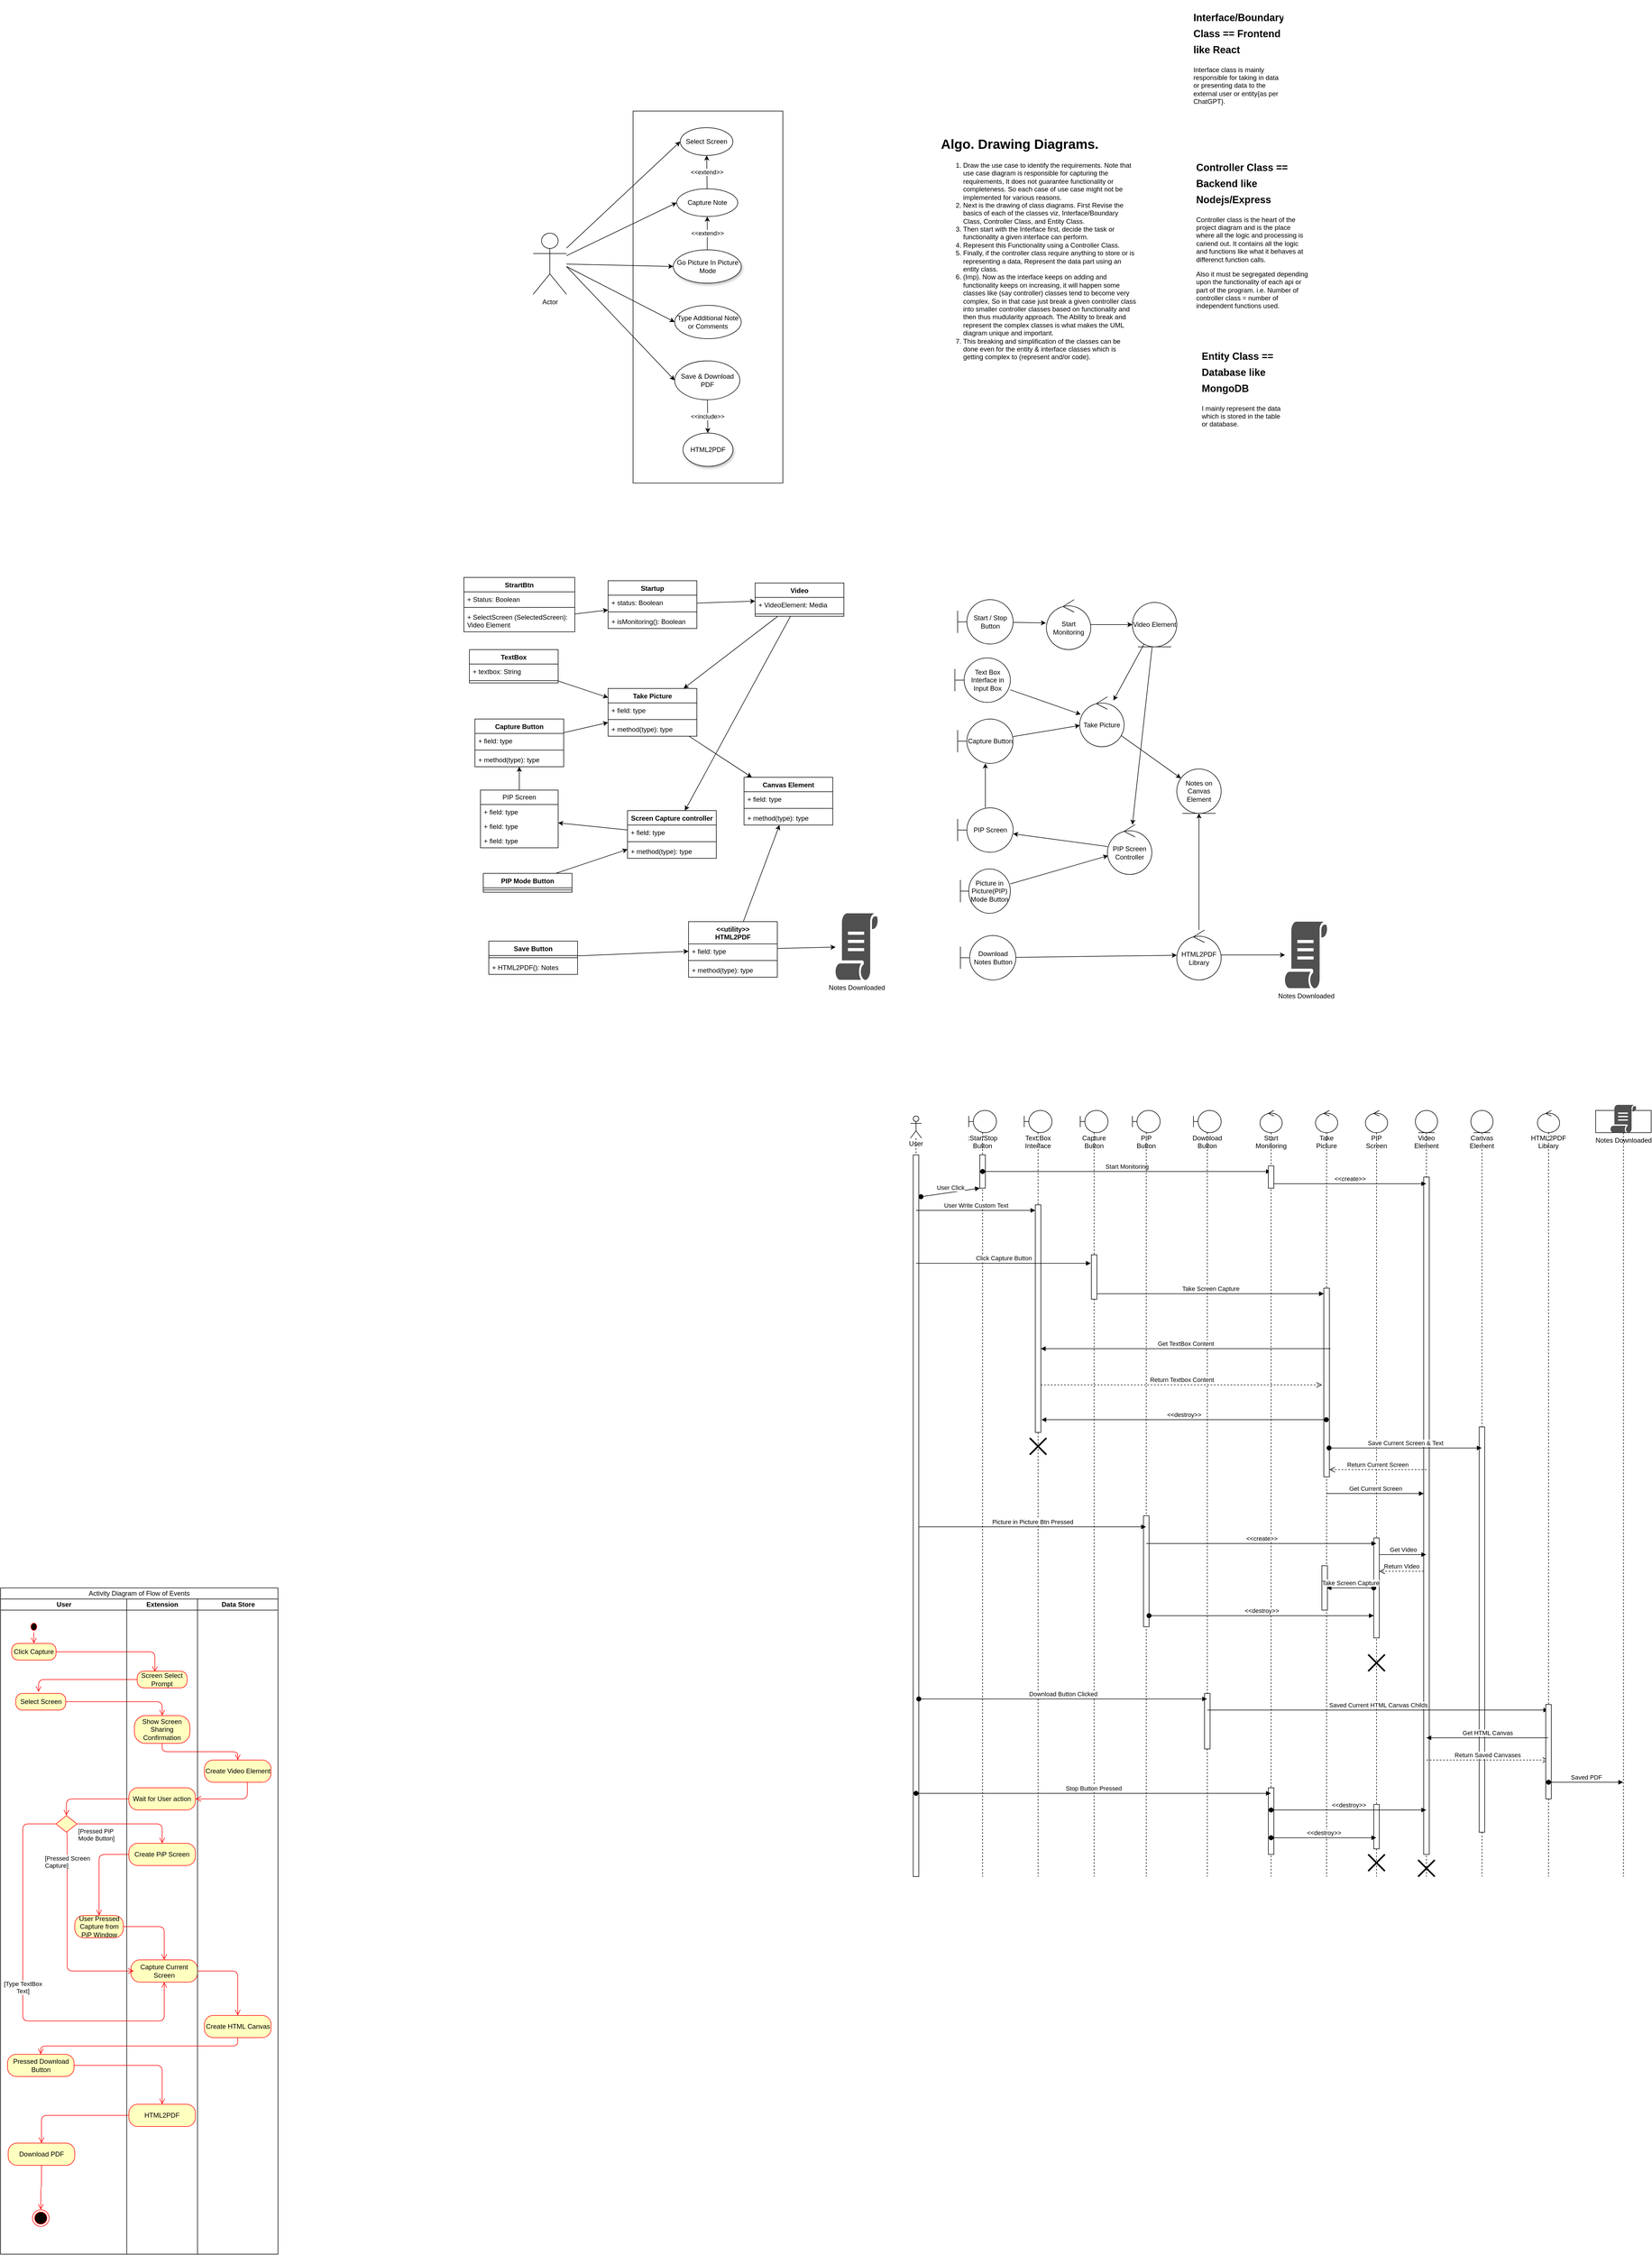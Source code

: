 <mxfile pages="2">
    <diagram id="mhi75l8BuSKVj-qD6rYI" name="Class Diagram">
        <mxGraphModel dx="4763" dy="2486" grid="1" gridSize="10" guides="1" tooltips="1" connect="1" arrows="1" fold="1" page="1" pageScale="1" pageWidth="850" pageHeight="1100" math="0" shadow="0">
            <root>
                <mxCell id="0"/>
                <mxCell id="1" parent="0"/>
                <mxCell id="92" value="" style="shape=umlLifeline;perimeter=lifelinePerimeter;whiteSpace=wrap;html=1;container=1;collapsible=0;recursiveResize=0;outlineConnect=0;size=40;" vertex="1" parent="1">
                    <mxGeometry x="1275" y="1100" width="100" height="1380" as="geometry"/>
                </mxCell>
                <mxCell id="91" value="Notes Downloaded" style="sketch=0;pointerEvents=1;shadow=0;dashed=0;html=1;strokeColor=none;fillColor=#505050;labelPosition=center;verticalLabelPosition=bottom;verticalAlign=top;outlineConnect=0;align=center;shape=mxgraph.office.concepts.script;" vertex="1" parent="92">
                    <mxGeometry x="26.75" y="-10" width="46.5" height="50" as="geometry"/>
                </mxCell>
                <mxCell id="jaiuvg4abck-FbBAn-kO-42" style="rounded=0;orthogonalLoop=1;jettySize=auto;html=1;" parent="1" source="jaiuvg4abck-FbBAn-kO-2" target="jaiuvg4abck-FbBAn-kO-40" edge="1">
                    <mxGeometry relative="1" as="geometry"/>
                </mxCell>
                <mxCell id="jaiuvg4abck-FbBAn-kO-2" value="Start Monitoring" style="ellipse;shape=umlControl;whiteSpace=wrap;html=1;" parent="1" vertex="1">
                    <mxGeometry x="285" y="180" width="80" height="90" as="geometry"/>
                </mxCell>
                <mxCell id="jaiuvg4abck-FbBAn-kO-38" style="rounded=0;orthogonalLoop=1;jettySize=auto;html=1;" parent="1" source="jaiuvg4abck-FbBAn-kO-3" target="jaiuvg4abck-FbBAn-kO-37" edge="1">
                    <mxGeometry relative="1" as="geometry">
                        <mxPoint x="455" y="595" as="targetPoint"/>
                    </mxGeometry>
                </mxCell>
                <mxCell id="jaiuvg4abck-FbBAn-kO-3" value="Capture Button" style="shape=umlBoundary;whiteSpace=wrap;html=1;" parent="1" vertex="1">
                    <mxGeometry x="125" y="395" width="100" height="80" as="geometry"/>
                </mxCell>
                <mxCell id="jaiuvg4abck-FbBAn-kO-4" value="Notes on Canvas Element" style="ellipse;shape=umlEntity;whiteSpace=wrap;html=1;" parent="1" vertex="1">
                    <mxGeometry x="520" y="485" width="80" height="80" as="geometry"/>
                </mxCell>
                <mxCell id="jaiuvg4abck-FbBAn-kO-11" style="rounded=0;orthogonalLoop=1;jettySize=auto;html=1;entryX=-0.012;entryY=0.467;entryDx=0;entryDy=0;entryPerimeter=0;verticalAlign=middle;align=center;elbow=vertical;" parent="1" source="jaiuvg4abck-FbBAn-kO-5" target="jaiuvg4abck-FbBAn-kO-2" edge="1">
                    <mxGeometry relative="1" as="geometry"/>
                </mxCell>
                <mxCell id="jaiuvg4abck-FbBAn-kO-5" value="Start / Stop Button" style="shape=umlBoundary;whiteSpace=wrap;html=1;" parent="1" vertex="1">
                    <mxGeometry x="125" y="180" width="100" height="80" as="geometry"/>
                </mxCell>
                <mxCell id="jaiuvg4abck-FbBAn-kO-15" style="rounded=0;orthogonalLoop=1;jettySize=auto;html=1;" parent="1" source="jaiuvg4abck-FbBAn-kO-12" target="jaiuvg4abck-FbBAn-kO-14" edge="1">
                    <mxGeometry relative="1" as="geometry"/>
                </mxCell>
                <mxCell id="jaiuvg4abck-FbBAn-kO-12" value="Download Notes Button" style="shape=umlBoundary;whiteSpace=wrap;html=1;" parent="1" vertex="1">
                    <mxGeometry x="130" y="785" width="100" height="80" as="geometry"/>
                </mxCell>
                <mxCell id="jaiuvg4abck-FbBAn-kO-16" style="rounded=0;orthogonalLoop=1;jettySize=auto;html=1;" parent="1" source="jaiuvg4abck-FbBAn-kO-14" target="jaiuvg4abck-FbBAn-kO-4" edge="1">
                    <mxGeometry relative="1" as="geometry"/>
                </mxCell>
                <mxCell id="jaiuvg4abck-FbBAn-kO-56" style="edgeStyle=none;rounded=0;orthogonalLoop=1;jettySize=auto;html=1;" parent="1" source="jaiuvg4abck-FbBAn-kO-14" target="jaiuvg4abck-FbBAn-kO-17" edge="1">
                    <mxGeometry relative="1" as="geometry"/>
                </mxCell>
                <mxCell id="jaiuvg4abck-FbBAn-kO-14" value="HTML2PDF Library" style="ellipse;shape=umlControl;whiteSpace=wrap;html=1;" parent="1" vertex="1">
                    <mxGeometry x="520" y="775" width="80" height="90" as="geometry"/>
                </mxCell>
                <mxCell id="jaiuvg4abck-FbBAn-kO-17" value="Notes Downloaded" style="sketch=0;pointerEvents=1;shadow=0;dashed=0;html=1;strokeColor=none;fillColor=#505050;labelPosition=center;verticalLabelPosition=bottom;verticalAlign=top;outlineConnect=0;align=center;shape=mxgraph.office.concepts.script;" parent="1" vertex="1">
                    <mxGeometry x="715" y="760" width="76.5" height="120" as="geometry"/>
                </mxCell>
                <mxCell id="jaiuvg4abck-FbBAn-kO-46" style="rounded=0;orthogonalLoop=1;jettySize=auto;html=1;" parent="1" source="jaiuvg4abck-FbBAn-kO-19" target="jaiuvg4abck-FbBAn-kO-22" edge="1">
                    <mxGeometry relative="1" as="geometry"/>
                </mxCell>
                <mxCell id="jaiuvg4abck-FbBAn-kO-19" value="Picture in Picture(PIP) Mode Button" style="shape=umlBoundary;whiteSpace=wrap;html=1;" parent="1" vertex="1">
                    <mxGeometry x="130" y="665" width="90" height="80" as="geometry"/>
                </mxCell>
                <mxCell id="jaiuvg4abck-FbBAn-kO-57" style="edgeStyle=none;rounded=0;orthogonalLoop=1;jettySize=auto;html=1;" parent="1" source="jaiuvg4abck-FbBAn-kO-20" target="jaiuvg4abck-FbBAn-kO-3" edge="1">
                    <mxGeometry relative="1" as="geometry"/>
                </mxCell>
                <mxCell id="jaiuvg4abck-FbBAn-kO-20" value="PIP Screen" style="shape=umlBoundary;whiteSpace=wrap;html=1;" parent="1" vertex="1">
                    <mxGeometry x="125" y="555" width="100" height="80" as="geometry"/>
                </mxCell>
                <mxCell id="jaiuvg4abck-FbBAn-kO-25" style="rounded=0;orthogonalLoop=1;jettySize=auto;html=1;" parent="1" source="jaiuvg4abck-FbBAn-kO-22" target="jaiuvg4abck-FbBAn-kO-20" edge="1">
                    <mxGeometry relative="1" as="geometry"/>
                </mxCell>
                <mxCell id="jaiuvg4abck-FbBAn-kO-22" value="PIP Screen Controller" style="ellipse;shape=umlControl;whiteSpace=wrap;html=1;" parent="1" vertex="1">
                    <mxGeometry x="395" y="585" width="80" height="90" as="geometry"/>
                </mxCell>
                <mxCell id="jaiuvg4abck-FbBAn-kO-39" style="rounded=0;orthogonalLoop=1;jettySize=auto;html=1;" parent="1" source="jaiuvg4abck-FbBAn-kO-37" target="jaiuvg4abck-FbBAn-kO-4" edge="1">
                    <mxGeometry relative="1" as="geometry"/>
                </mxCell>
                <mxCell id="jaiuvg4abck-FbBAn-kO-37" value="Take Picture" style="ellipse;shape=umlControl;whiteSpace=wrap;html=1;" parent="1" vertex="1">
                    <mxGeometry x="345" y="355" width="80" height="90" as="geometry"/>
                </mxCell>
                <mxCell id="jaiuvg4abck-FbBAn-kO-43" style="rounded=0;orthogonalLoop=1;jettySize=auto;html=1;" parent="1" source="jaiuvg4abck-FbBAn-kO-40" target="jaiuvg4abck-FbBAn-kO-37" edge="1">
                    <mxGeometry relative="1" as="geometry">
                        <mxPoint x="525" y="455" as="targetPoint"/>
                    </mxGeometry>
                </mxCell>
                <mxCell id="jaiuvg4abck-FbBAn-kO-49" style="rounded=0;orthogonalLoop=1;jettySize=auto;html=1;" parent="1" source="jaiuvg4abck-FbBAn-kO-40" target="jaiuvg4abck-FbBAn-kO-22" edge="1">
                    <mxGeometry relative="1" as="geometry"/>
                </mxCell>
                <mxCell id="jaiuvg4abck-FbBAn-kO-40" value="Video Element" style="ellipse;shape=umlEntity;whiteSpace=wrap;html=1;" parent="1" vertex="1">
                    <mxGeometry x="440" y="185" width="80" height="80" as="geometry"/>
                </mxCell>
                <mxCell id="jaiuvg4abck-FbBAn-kO-45" style="rounded=0;orthogonalLoop=1;jettySize=auto;html=1;" parent="1" source="jaiuvg4abck-FbBAn-kO-44" target="jaiuvg4abck-FbBAn-kO-37" edge="1">
                    <mxGeometry relative="1" as="geometry"/>
                </mxCell>
                <mxCell id="jaiuvg4abck-FbBAn-kO-44" value="Text Box Interface in Input Box" style="shape=umlBoundary;whiteSpace=wrap;html=1;" parent="1" vertex="1">
                    <mxGeometry x="120" y="285" width="100" height="80" as="geometry"/>
                </mxCell>
                <mxCell id="CtsG_1DPLxVS_Oe-C1Wg-1" value="&amp;nbsp;" style="rounded=0;whiteSpace=wrap;html=1;" parent="1" vertex="1">
                    <mxGeometry x="-460" y="-700" width="270" height="670" as="geometry"/>
                </mxCell>
                <mxCell id="CtsG_1DPLxVS_Oe-C1Wg-2" value="Select Screen" style="ellipse;whiteSpace=wrap;html=1;" parent="1" vertex="1">
                    <mxGeometry x="-375" y="-670" width="95" height="50" as="geometry"/>
                </mxCell>
                <mxCell id="16" value="&amp;lt;&amp;lt;extend&amp;gt;&amp;gt;" style="edgeStyle=none;html=1;" parent="1" source="CtsG_1DPLxVS_Oe-C1Wg-3" target="CtsG_1DPLxVS_Oe-C1Wg-2" edge="1">
                    <mxGeometry relative="1" as="geometry"/>
                </mxCell>
                <mxCell id="CtsG_1DPLxVS_Oe-C1Wg-3" value="Capture Note" style="ellipse;whiteSpace=wrap;html=1;" parent="1" vertex="1">
                    <mxGeometry x="-381.25" y="-560" width="110" height="50" as="geometry"/>
                </mxCell>
                <mxCell id="CtsG_1DPLxVS_Oe-C1Wg-4" value="Type Additional Note or Comments" style="ellipse;whiteSpace=wrap;html=1;" parent="1" vertex="1">
                    <mxGeometry x="-385" y="-350" width="120" height="60" as="geometry"/>
                </mxCell>
                <mxCell id="17" value="&amp;lt;&amp;lt;include&amp;gt;&amp;gt;" style="edgeStyle=none;html=1;" parent="1" source="CtsG_1DPLxVS_Oe-C1Wg-5" target="4" edge="1">
                    <mxGeometry relative="1" as="geometry"/>
                </mxCell>
                <mxCell id="CtsG_1DPLxVS_Oe-C1Wg-5" value="Save &amp;amp; Download PDF" style="ellipse;whiteSpace=wrap;html=1;" parent="1" vertex="1">
                    <mxGeometry x="-385" y="-250" width="117.5" height="70" as="geometry"/>
                </mxCell>
                <mxCell id="18" value="&amp;lt;&amp;lt;extend&amp;gt;&amp;gt;" style="edgeStyle=none;html=1;" parent="1" source="CtsG_1DPLxVS_Oe-C1Wg-6" target="CtsG_1DPLxVS_Oe-C1Wg-3" edge="1">
                    <mxGeometry relative="1" as="geometry"/>
                </mxCell>
                <mxCell id="CtsG_1DPLxVS_Oe-C1Wg-6" value="Go Picture In Picture Mode" style="ellipse;whiteSpace=wrap;html=1;shadow=1;" parent="1" vertex="1">
                    <mxGeometry x="-387.5" y="-450" width="122.5" height="60" as="geometry"/>
                </mxCell>
                <mxCell id="CtsG_1DPLxVS_Oe-C1Wg-7" value="Actor" style="shape=umlActor;verticalLabelPosition=bottom;verticalAlign=top;html=1;outlineConnect=0;" parent="1" vertex="1">
                    <mxGeometry x="-640" y="-480" width="60" height="110" as="geometry"/>
                </mxCell>
                <mxCell id="CtsG_1DPLxVS_Oe-C1Wg-8" value="" style="endArrow=classic;html=1;rounded=0;entryX=0;entryY=0.5;entryDx=0;entryDy=0;" parent="1" source="CtsG_1DPLxVS_Oe-C1Wg-7" target="CtsG_1DPLxVS_Oe-C1Wg-2" edge="1">
                    <mxGeometry width="50" height="50" relative="1" as="geometry">
                        <mxPoint x="-340" y="-390" as="sourcePoint"/>
                        <mxPoint x="-290" y="-440" as="targetPoint"/>
                    </mxGeometry>
                </mxCell>
                <mxCell id="CtsG_1DPLxVS_Oe-C1Wg-9" value="" style="endArrow=classic;html=1;rounded=0;entryX=0;entryY=0.5;entryDx=0;entryDy=0;" parent="1" source="CtsG_1DPLxVS_Oe-C1Wg-7" target="CtsG_1DPLxVS_Oe-C1Wg-3" edge="1">
                    <mxGeometry width="50" height="50" relative="1" as="geometry">
                        <mxPoint x="-340" y="-390" as="sourcePoint"/>
                        <mxPoint x="-290" y="-440" as="targetPoint"/>
                    </mxGeometry>
                </mxCell>
                <mxCell id="CtsG_1DPLxVS_Oe-C1Wg-10" value="" style="endArrow=classic;html=1;rounded=0;entryX=0;entryY=0.5;entryDx=0;entryDy=0;" parent="1" target="CtsG_1DPLxVS_Oe-C1Wg-4" edge="1">
                    <mxGeometry width="50" height="50" relative="1" as="geometry">
                        <mxPoint x="-580" y="-420" as="sourcePoint"/>
                        <mxPoint x="-392" y="-495" as="targetPoint"/>
                    </mxGeometry>
                </mxCell>
                <mxCell id="CtsG_1DPLxVS_Oe-C1Wg-11" value="" style="endArrow=classic;html=1;rounded=0;entryX=0;entryY=0.5;entryDx=0;entryDy=0;" parent="1" target="CtsG_1DPLxVS_Oe-C1Wg-5" edge="1">
                    <mxGeometry width="50" height="50" relative="1" as="geometry">
                        <mxPoint x="-580" y="-420" as="sourcePoint"/>
                        <mxPoint x="-382" y="-485" as="targetPoint"/>
                    </mxGeometry>
                </mxCell>
                <mxCell id="CtsG_1DPLxVS_Oe-C1Wg-12" value="" style="endArrow=classic;html=1;rounded=0;entryX=0;entryY=0.5;entryDx=0;entryDy=0;" parent="1" source="CtsG_1DPLxVS_Oe-C1Wg-7" target="CtsG_1DPLxVS_Oe-C1Wg-6" edge="1">
                    <mxGeometry width="50" height="50" relative="1" as="geometry">
                        <mxPoint x="-550" y="-407" as="sourcePoint"/>
                        <mxPoint x="-372" y="-475" as="targetPoint"/>
                        <Array as="points"/>
                    </mxGeometry>
                </mxCell>
                <mxCell id="kioTb1auUMAaX_8G8D_U-10" value="&lt;h1&gt;&lt;font style=&quot;font-size: 18px;&quot;&gt;Entity Class == Database like MongoDB&lt;/font&gt;&lt;/h1&gt;&lt;p&gt;I mainly represent the data which is stored in the table or database.&lt;/p&gt;" style="text;html=1;strokeColor=none;fillColor=none;spacing=5;spacingTop=-20;whiteSpace=wrap;overflow=hidden;rounded=0;" parent="1" vertex="1">
                    <mxGeometry x="560" y="-280" width="160" height="170" as="geometry"/>
                </mxCell>
                <mxCell id="kioTb1auUMAaX_8G8D_U-11" value="&lt;h1&gt;&lt;font style=&quot;font-size: 18px;&quot;&gt;Interface/Boundary Class == Frontend like React&lt;/font&gt;&lt;/h1&gt;&lt;p&gt;Interface class is mainly responsible for taking in data or presenting data to the external user or entity{as per ChatGPT}.&lt;/p&gt;" style="text;html=1;strokeColor=none;fillColor=none;spacing=5;spacingTop=-20;whiteSpace=wrap;overflow=hidden;rounded=0;" parent="1" vertex="1">
                    <mxGeometry x="545" y="-890" width="170" height="200" as="geometry"/>
                </mxCell>
                <mxCell id="kioTb1auUMAaX_8G8D_U-12" value="&lt;h1&gt;&lt;font style=&quot;font-size: 18px;&quot;&gt;Controller Class == Backend like Nodejs/Express&lt;/font&gt;&lt;/h1&gt;&lt;p&gt;&lt;span style=&quot;text-align: center;&quot;&gt;Controller class is the heart of the project diagram and is the place where all the logic and processing is cariend out&lt;/span&gt;. It contains all the logic and functions like what it behaves at differenct function calls.&lt;/p&gt;&lt;p&gt;Also it must be segregated depending upon the functionality of each api or part of the program. i.e. Number of controller class = number of independent functions used.&lt;/p&gt;" style="text;html=1;strokeColor=none;fillColor=none;spacing=5;spacingTop=-20;whiteSpace=wrap;overflow=hidden;rounded=0;" parent="1" vertex="1">
                    <mxGeometry x="550" y="-620" width="210" height="300" as="geometry"/>
                </mxCell>
                <mxCell id="kioTb1auUMAaX_8G8D_U-13" value="&lt;h1&gt;Algo. Drawing Diagrams.&lt;/h1&gt;&lt;p&gt;&lt;/p&gt;&lt;ol&gt;&lt;li&gt;Draw the use case to identify the requirements. Note that use case diagram is responsible for capturing the requirements, It does not guarantee functionality or completeness. So each case of use case might not be implemented for various reasons.&lt;/li&gt;&lt;li&gt;Next is the drawing of class diagrams. First Revise the basics of each of the classes viz, Interface/Boundary Class, Controller Class, and Entity Class.&lt;/li&gt;&lt;li&gt;Then start with the Interface first, decide the task or functionality a given interface can perform.&lt;/li&gt;&lt;li&gt;Represent this Functionality using a Controller Class.&lt;/li&gt;&lt;li&gt;Finally, if the controller class require anything to store or is representing a data, Represent the data part using an entity class.&lt;/li&gt;&lt;li&gt;(Imp). Now as the interface keeps on adding and functionality keeps on increasing, it will happen some classes like (say controller) classes tend to become very complex, So in that case just break a given controller class into smaller controller classes based on functionality and then thus mudularity approach. The Ability to break and represent the complex classes is what makes the UML diagram unique and important.&lt;/li&gt;&lt;li&gt;This breaking and simplification of the classes can be done even for the entity &amp;amp; interface classes which is getting complex to (represent and/or code).&lt;/li&gt;&lt;/ol&gt;&lt;p&gt;&lt;/p&gt;" style="text;html=1;strokeColor=none;fillColor=none;spacing=5;spacingTop=-20;whiteSpace=wrap;overflow=hidden;rounded=0;" parent="1" vertex="1">
                    <mxGeometry x="90" y="-660" width="360" height="480" as="geometry"/>
                </mxCell>
                <mxCell id="ITgBXrx0ms1pEzzSMrBQ-1" value="Notes Downloaded" style="sketch=0;pointerEvents=1;shadow=0;dashed=0;html=1;strokeColor=none;fillColor=#505050;labelPosition=center;verticalLabelPosition=bottom;verticalAlign=top;outlineConnect=0;align=center;shape=mxgraph.office.concepts.script;" parent="1" vertex="1">
                    <mxGeometry x="-95" y="745" width="76.5" height="120" as="geometry"/>
                </mxCell>
                <mxCell id="ITgBXrx0ms1pEzzSMrBQ-2" value="StrartBtn" style="swimlane;fontStyle=1;align=center;verticalAlign=top;childLayout=stackLayout;horizontal=1;startSize=26;horizontalStack=0;resizeParent=1;resizeParentMax=0;resizeLast=0;collapsible=1;marginBottom=0;whiteSpace=wrap;html=1;" parent="1" vertex="1">
                    <mxGeometry x="-765" y="140" width="200" height="98" as="geometry">
                        <mxRectangle x="-710" y="159" width="90" height="30" as="alternateBounds"/>
                    </mxGeometry>
                </mxCell>
                <mxCell id="ITgBXrx0ms1pEzzSMrBQ-3" value="+ Status: Boolean&amp;nbsp;" style="text;strokeColor=none;fillColor=none;align=left;verticalAlign=top;spacingLeft=4;spacingRight=4;overflow=hidden;rotatable=0;points=[[0,0.5],[1,0.5]];portConstraint=eastwest;whiteSpace=wrap;html=1;" parent="ITgBXrx0ms1pEzzSMrBQ-2" vertex="1">
                    <mxGeometry y="26" width="200" height="24" as="geometry"/>
                </mxCell>
                <mxCell id="ITgBXrx0ms1pEzzSMrBQ-4" value="" style="line;strokeWidth=1;fillColor=none;align=left;verticalAlign=middle;spacingTop=-1;spacingLeft=3;spacingRight=3;rotatable=0;labelPosition=right;points=[];portConstraint=eastwest;strokeColor=inherit;" parent="ITgBXrx0ms1pEzzSMrBQ-2" vertex="1">
                    <mxGeometry y="50" width="200" height="8" as="geometry"/>
                </mxCell>
                <mxCell id="ITgBXrx0ms1pEzzSMrBQ-5" value="+ SelectScreen (SelectedScreen): Video Element" style="text;strokeColor=none;fillColor=none;align=left;verticalAlign=top;spacingLeft=4;spacingRight=4;overflow=hidden;rotatable=0;points=[[0,0.5],[1,0.5]];portConstraint=eastwest;whiteSpace=wrap;html=1;" parent="ITgBXrx0ms1pEzzSMrBQ-2" vertex="1">
                    <mxGeometry y="58" width="200" height="40" as="geometry"/>
                </mxCell>
                <mxCell id="ITgBXrx0ms1pEzzSMrBQ-6" style="rounded=0;orthogonalLoop=1;jettySize=auto;html=1;" parent="1" source="ITgBXrx0ms1pEzzSMrBQ-7" target="ITgBXrx0ms1pEzzSMrBQ-13" edge="1">
                    <mxGeometry relative="1" as="geometry"/>
                </mxCell>
                <mxCell id="ITgBXrx0ms1pEzzSMrBQ-7" value="Startup" style="swimlane;fontStyle=1;align=center;verticalAlign=top;childLayout=stackLayout;horizontal=1;startSize=26;horizontalStack=0;resizeParent=1;resizeParentMax=0;resizeLast=0;collapsible=1;marginBottom=0;whiteSpace=wrap;html=1;" parent="1" vertex="1">
                    <mxGeometry x="-505" y="146" width="160" height="86" as="geometry">
                        <mxRectangle x="-480" y="152" width="80" height="30" as="alternateBounds"/>
                    </mxGeometry>
                </mxCell>
                <mxCell id="ITgBXrx0ms1pEzzSMrBQ-8" value="+ status: Boolean" style="text;strokeColor=none;fillColor=none;align=left;verticalAlign=top;spacingLeft=4;spacingRight=4;overflow=hidden;rotatable=0;points=[[0,0.5],[1,0.5]];portConstraint=eastwest;whiteSpace=wrap;html=1;" parent="ITgBXrx0ms1pEzzSMrBQ-7" vertex="1">
                    <mxGeometry y="26" width="160" height="26" as="geometry"/>
                </mxCell>
                <mxCell id="ITgBXrx0ms1pEzzSMrBQ-9" value="" style="line;strokeWidth=1;fillColor=none;align=left;verticalAlign=middle;spacingTop=-1;spacingLeft=3;spacingRight=3;rotatable=0;labelPosition=right;points=[];portConstraint=eastwest;strokeColor=inherit;" parent="ITgBXrx0ms1pEzzSMrBQ-7" vertex="1">
                    <mxGeometry y="52" width="160" height="8" as="geometry"/>
                </mxCell>
                <mxCell id="ITgBXrx0ms1pEzzSMrBQ-10" value="+ isMonitoring(): Boolean" style="text;strokeColor=none;fillColor=none;align=left;verticalAlign=top;spacingLeft=4;spacingRight=4;overflow=hidden;rotatable=0;points=[[0,0.5],[1,0.5]];portConstraint=eastwest;whiteSpace=wrap;html=1;" parent="ITgBXrx0ms1pEzzSMrBQ-7" vertex="1">
                    <mxGeometry y="60" width="160" height="26" as="geometry"/>
                </mxCell>
                <mxCell id="ITgBXrx0ms1pEzzSMrBQ-11" style="rounded=0;orthogonalLoop=1;jettySize=auto;html=1;" parent="1" source="ITgBXrx0ms1pEzzSMrBQ-13" target="ITgBXrx0ms1pEzzSMrBQ-53" edge="1">
                    <mxGeometry relative="1" as="geometry"/>
                </mxCell>
                <mxCell id="ITgBXrx0ms1pEzzSMrBQ-12" style="rounded=0;orthogonalLoop=1;jettySize=auto;html=1;" parent="1" source="ITgBXrx0ms1pEzzSMrBQ-13" target="ITgBXrx0ms1pEzzSMrBQ-44" edge="1">
                    <mxGeometry relative="1" as="geometry"/>
                </mxCell>
                <mxCell id="ITgBXrx0ms1pEzzSMrBQ-13" value="Video" style="swimlane;fontStyle=1;align=center;verticalAlign=top;childLayout=stackLayout;horizontal=1;startSize=26;horizontalStack=0;resizeParent=1;resizeParentMax=0;resizeLast=0;collapsible=1;marginBottom=0;whiteSpace=wrap;html=1;" parent="1" vertex="1">
                    <mxGeometry x="-240" y="150" width="160" height="60" as="geometry">
                        <mxRectangle x="-220" y="159" width="70" height="30" as="alternateBounds"/>
                    </mxGeometry>
                </mxCell>
                <mxCell id="ITgBXrx0ms1pEzzSMrBQ-14" value="+ VideoElement: Media" style="text;strokeColor=none;fillColor=none;align=left;verticalAlign=top;spacingLeft=4;spacingRight=4;overflow=hidden;rotatable=0;points=[[0,0.5],[1,0.5]];portConstraint=eastwest;whiteSpace=wrap;html=1;" parent="ITgBXrx0ms1pEzzSMrBQ-13" vertex="1">
                    <mxGeometry y="26" width="160" height="26" as="geometry"/>
                </mxCell>
                <mxCell id="ITgBXrx0ms1pEzzSMrBQ-15" value="" style="line;strokeWidth=1;fillColor=none;align=left;verticalAlign=middle;spacingTop=-1;spacingLeft=3;spacingRight=3;rotatable=0;labelPosition=right;points=[];portConstraint=eastwest;strokeColor=inherit;" parent="ITgBXrx0ms1pEzzSMrBQ-13" vertex="1">
                    <mxGeometry y="52" width="160" height="8" as="geometry"/>
                </mxCell>
                <mxCell id="ITgBXrx0ms1pEzzSMrBQ-16" style="rounded=0;orthogonalLoop=1;jettySize=auto;html=1;" parent="1" source="ITgBXrx0ms1pEzzSMrBQ-17" target="ITgBXrx0ms1pEzzSMrBQ-44" edge="1">
                    <mxGeometry relative="1" as="geometry"/>
                </mxCell>
                <mxCell id="ITgBXrx0ms1pEzzSMrBQ-17" value="TextBox" style="swimlane;fontStyle=1;align=center;verticalAlign=top;childLayout=stackLayout;horizontal=1;startSize=26;horizontalStack=0;resizeParent=1;resizeParentMax=0;resizeLast=0;collapsible=1;marginBottom=0;whiteSpace=wrap;html=1;" parent="1" vertex="1">
                    <mxGeometry x="-755" y="270" width="160" height="60" as="geometry">
                        <mxRectangle x="-720" y="260" width="90" height="30" as="alternateBounds"/>
                    </mxGeometry>
                </mxCell>
                <mxCell id="ITgBXrx0ms1pEzzSMrBQ-18" value="+ textbox: String" style="text;strokeColor=none;fillColor=none;align=left;verticalAlign=top;spacingLeft=4;spacingRight=4;overflow=hidden;rotatable=0;points=[[0,0.5],[1,0.5]];portConstraint=eastwest;whiteSpace=wrap;html=1;" parent="ITgBXrx0ms1pEzzSMrBQ-17" vertex="1">
                    <mxGeometry y="26" width="160" height="26" as="geometry"/>
                </mxCell>
                <mxCell id="ITgBXrx0ms1pEzzSMrBQ-19" value="" style="line;strokeWidth=1;fillColor=none;align=left;verticalAlign=middle;spacingTop=-1;spacingLeft=3;spacingRight=3;rotatable=0;labelPosition=right;points=[];portConstraint=eastwest;strokeColor=inherit;" parent="ITgBXrx0ms1pEzzSMrBQ-17" vertex="1">
                    <mxGeometry y="52" width="160" height="8" as="geometry"/>
                </mxCell>
                <mxCell id="ITgBXrx0ms1pEzzSMrBQ-20" style="rounded=0;orthogonalLoop=1;jettySize=auto;html=1;" parent="1" source="ITgBXrx0ms1pEzzSMrBQ-22" target="ITgBXrx0ms1pEzzSMrBQ-1" edge="1">
                    <mxGeometry relative="1" as="geometry"/>
                </mxCell>
                <mxCell id="ITgBXrx0ms1pEzzSMrBQ-21" style="rounded=0;orthogonalLoop=1;jettySize=auto;html=1;" parent="1" source="ITgBXrx0ms1pEzzSMrBQ-22" target="ITgBXrx0ms1pEzzSMrBQ-48" edge="1">
                    <mxGeometry relative="1" as="geometry"/>
                </mxCell>
                <mxCell id="ITgBXrx0ms1pEzzSMrBQ-22" value="&amp;lt;&amp;lt;utility&amp;gt;&amp;gt;&lt;br&gt;HTML2PDF" style="swimlane;fontStyle=1;align=center;verticalAlign=top;childLayout=stackLayout;horizontal=1;startSize=40;horizontalStack=0;resizeParent=1;resizeParentMax=0;resizeLast=0;collapsible=1;marginBottom=0;whiteSpace=wrap;html=1;" parent="1" vertex="1">
                    <mxGeometry x="-360" y="760" width="160" height="100" as="geometry">
                        <mxRectangle x="-360" y="760" width="100" height="40" as="alternateBounds"/>
                    </mxGeometry>
                </mxCell>
                <mxCell id="ITgBXrx0ms1pEzzSMrBQ-23" value="+ field: type" style="text;strokeColor=none;fillColor=none;align=left;verticalAlign=top;spacingLeft=4;spacingRight=4;overflow=hidden;rotatable=0;points=[[0,0.5],[1,0.5]];portConstraint=eastwest;whiteSpace=wrap;html=1;" parent="ITgBXrx0ms1pEzzSMrBQ-22" vertex="1">
                    <mxGeometry y="40" width="160" height="26" as="geometry"/>
                </mxCell>
                <mxCell id="ITgBXrx0ms1pEzzSMrBQ-24" value="" style="line;strokeWidth=1;fillColor=none;align=left;verticalAlign=middle;spacingTop=-1;spacingLeft=3;spacingRight=3;rotatable=0;labelPosition=right;points=[];portConstraint=eastwest;strokeColor=inherit;" parent="ITgBXrx0ms1pEzzSMrBQ-22" vertex="1">
                    <mxGeometry y="66" width="160" height="8" as="geometry"/>
                </mxCell>
                <mxCell id="ITgBXrx0ms1pEzzSMrBQ-25" value="+ method(type): type" style="text;strokeColor=none;fillColor=none;align=left;verticalAlign=top;spacingLeft=4;spacingRight=4;overflow=hidden;rotatable=0;points=[[0,0.5],[1,0.5]];portConstraint=eastwest;whiteSpace=wrap;html=1;" parent="ITgBXrx0ms1pEzzSMrBQ-22" vertex="1">
                    <mxGeometry y="74" width="160" height="26" as="geometry"/>
                </mxCell>
                <mxCell id="ITgBXrx0ms1pEzzSMrBQ-26" style="rounded=0;orthogonalLoop=1;jettySize=auto;html=1;" parent="1" source="ITgBXrx0ms1pEzzSMrBQ-27" target="ITgBXrx0ms1pEzzSMrBQ-22" edge="1">
                    <mxGeometry relative="1" as="geometry"/>
                </mxCell>
                <mxCell id="ITgBXrx0ms1pEzzSMrBQ-27" value="Save Button" style="swimlane;fontStyle=1;align=center;verticalAlign=top;childLayout=stackLayout;horizontal=1;startSize=26;horizontalStack=0;resizeParent=1;resizeParentMax=0;resizeLast=0;collapsible=1;marginBottom=0;whiteSpace=wrap;html=1;" parent="1" vertex="1">
                    <mxGeometry x="-720" y="795" width="160" height="60" as="geometry">
                        <mxRectangle x="-720" y="795" width="110" height="30" as="alternateBounds"/>
                    </mxGeometry>
                </mxCell>
                <mxCell id="ITgBXrx0ms1pEzzSMrBQ-28" value="" style="line;strokeWidth=1;fillColor=none;align=left;verticalAlign=middle;spacingTop=-1;spacingLeft=3;spacingRight=3;rotatable=0;labelPosition=right;points=[];portConstraint=eastwest;strokeColor=inherit;" parent="ITgBXrx0ms1pEzzSMrBQ-27" vertex="1">
                    <mxGeometry y="26" width="160" height="8" as="geometry"/>
                </mxCell>
                <mxCell id="ITgBXrx0ms1pEzzSMrBQ-29" value="+ HTML2PDF(): Notes" style="text;strokeColor=none;fillColor=none;align=left;verticalAlign=top;spacingLeft=4;spacingRight=4;overflow=hidden;rotatable=0;points=[[0,0.5],[1,0.5]];portConstraint=eastwest;whiteSpace=wrap;html=1;" parent="ITgBXrx0ms1pEzzSMrBQ-27" vertex="1">
                    <mxGeometry y="34" width="160" height="26" as="geometry"/>
                </mxCell>
                <mxCell id="ITgBXrx0ms1pEzzSMrBQ-30" style="rounded=0;orthogonalLoop=1;jettySize=auto;html=1;" parent="1" source="ITgBXrx0ms1pEzzSMrBQ-31" target="ITgBXrx0ms1pEzzSMrBQ-53" edge="1">
                    <mxGeometry relative="1" as="geometry"/>
                </mxCell>
                <mxCell id="ITgBXrx0ms1pEzzSMrBQ-31" value="PIP Mode Button" style="swimlane;fontStyle=1;align=center;verticalAlign=top;childLayout=stackLayout;horizontal=1;startSize=26;horizontalStack=0;resizeParent=1;resizeParentMax=0;resizeLast=0;collapsible=1;marginBottom=0;whiteSpace=wrap;html=1;" parent="1" vertex="1">
                    <mxGeometry x="-730" y="673" width="160" height="34" as="geometry">
                        <mxRectangle x="-730" y="673" width="140" height="30" as="alternateBounds"/>
                    </mxGeometry>
                </mxCell>
                <mxCell id="ITgBXrx0ms1pEzzSMrBQ-32" value="" style="line;strokeWidth=1;fillColor=none;align=left;verticalAlign=middle;spacingTop=-1;spacingLeft=3;spacingRight=3;rotatable=0;labelPosition=right;points=[];portConstraint=eastwest;strokeColor=inherit;" parent="ITgBXrx0ms1pEzzSMrBQ-31" vertex="1">
                    <mxGeometry y="26" width="160" height="8" as="geometry"/>
                </mxCell>
                <mxCell id="ITgBXrx0ms1pEzzSMrBQ-33" style="rounded=0;orthogonalLoop=1;jettySize=auto;html=1;" parent="1" source="ITgBXrx0ms1pEzzSMrBQ-34" target="ITgBXrx0ms1pEzzSMrBQ-44" edge="1">
                    <mxGeometry relative="1" as="geometry"/>
                </mxCell>
                <mxCell id="ITgBXrx0ms1pEzzSMrBQ-34" value="Capture Button" style="swimlane;fontStyle=1;align=center;verticalAlign=top;childLayout=stackLayout;horizontal=1;startSize=26;horizontalStack=0;resizeParent=1;resizeParentMax=0;resizeLast=0;collapsible=1;marginBottom=0;whiteSpace=wrap;html=1;" parent="1" vertex="1">
                    <mxGeometry x="-745" y="395" width="160" height="86" as="geometry">
                        <mxRectangle x="-730" y="410" width="130" height="30" as="alternateBounds"/>
                    </mxGeometry>
                </mxCell>
                <mxCell id="ITgBXrx0ms1pEzzSMrBQ-35" value="+ field: type" style="text;strokeColor=none;fillColor=none;align=left;verticalAlign=top;spacingLeft=4;spacingRight=4;overflow=hidden;rotatable=0;points=[[0,0.5],[1,0.5]];portConstraint=eastwest;whiteSpace=wrap;html=1;" parent="ITgBXrx0ms1pEzzSMrBQ-34" vertex="1">
                    <mxGeometry y="26" width="160" height="26" as="geometry"/>
                </mxCell>
                <mxCell id="ITgBXrx0ms1pEzzSMrBQ-36" value="" style="line;strokeWidth=1;fillColor=none;align=left;verticalAlign=middle;spacingTop=-1;spacingLeft=3;spacingRight=3;rotatable=0;labelPosition=right;points=[];portConstraint=eastwest;strokeColor=inherit;" parent="ITgBXrx0ms1pEzzSMrBQ-34" vertex="1">
                    <mxGeometry y="52" width="160" height="8" as="geometry"/>
                </mxCell>
                <mxCell id="ITgBXrx0ms1pEzzSMrBQ-37" value="+ method(type): type" style="text;strokeColor=none;fillColor=none;align=left;verticalAlign=top;spacingLeft=4;spacingRight=4;overflow=hidden;rotatable=0;points=[[0,0.5],[1,0.5]];portConstraint=eastwest;whiteSpace=wrap;html=1;" parent="ITgBXrx0ms1pEzzSMrBQ-34" vertex="1">
                    <mxGeometry y="60" width="160" height="26" as="geometry"/>
                </mxCell>
                <mxCell id="ITgBXrx0ms1pEzzSMrBQ-38" style="rounded=0;orthogonalLoop=1;jettySize=auto;html=1;" parent="1" source="ITgBXrx0ms1pEzzSMrBQ-39" target="ITgBXrx0ms1pEzzSMrBQ-34" edge="1">
                    <mxGeometry relative="1" as="geometry"/>
                </mxCell>
                <mxCell id="ITgBXrx0ms1pEzzSMrBQ-39" value="PIP Screen" style="swimlane;fontStyle=0;childLayout=stackLayout;horizontal=1;startSize=26;fillColor=none;horizontalStack=0;resizeParent=1;resizeParentMax=0;resizeLast=0;collapsible=1;marginBottom=0;whiteSpace=wrap;html=1;" parent="1" vertex="1">
                    <mxGeometry x="-735" y="523" width="140" height="104" as="geometry">
                        <mxRectangle x="-715" y="530" width="100" height="30" as="alternateBounds"/>
                    </mxGeometry>
                </mxCell>
                <mxCell id="ITgBXrx0ms1pEzzSMrBQ-40" value="+ field: type" style="text;strokeColor=none;fillColor=none;align=left;verticalAlign=top;spacingLeft=4;spacingRight=4;overflow=hidden;rotatable=0;points=[[0,0.5],[1,0.5]];portConstraint=eastwest;whiteSpace=wrap;html=1;" parent="ITgBXrx0ms1pEzzSMrBQ-39" vertex="1">
                    <mxGeometry y="26" width="140" height="26" as="geometry"/>
                </mxCell>
                <mxCell id="ITgBXrx0ms1pEzzSMrBQ-41" value="+ field: type" style="text;strokeColor=none;fillColor=none;align=left;verticalAlign=top;spacingLeft=4;spacingRight=4;overflow=hidden;rotatable=0;points=[[0,0.5],[1,0.5]];portConstraint=eastwest;whiteSpace=wrap;html=1;" parent="ITgBXrx0ms1pEzzSMrBQ-39" vertex="1">
                    <mxGeometry y="52" width="140" height="26" as="geometry"/>
                </mxCell>
                <mxCell id="ITgBXrx0ms1pEzzSMrBQ-42" value="+ field: type" style="text;strokeColor=none;fillColor=none;align=left;verticalAlign=top;spacingLeft=4;spacingRight=4;overflow=hidden;rotatable=0;points=[[0,0.5],[1,0.5]];portConstraint=eastwest;whiteSpace=wrap;html=1;" parent="ITgBXrx0ms1pEzzSMrBQ-39" vertex="1">
                    <mxGeometry y="78" width="140" height="26" as="geometry"/>
                </mxCell>
                <mxCell id="ITgBXrx0ms1pEzzSMrBQ-43" style="rounded=0;orthogonalLoop=1;jettySize=auto;html=1;" parent="1" source="ITgBXrx0ms1pEzzSMrBQ-44" target="ITgBXrx0ms1pEzzSMrBQ-48" edge="1">
                    <mxGeometry relative="1" as="geometry"/>
                </mxCell>
                <mxCell id="ITgBXrx0ms1pEzzSMrBQ-44" value="Take Picture" style="swimlane;fontStyle=1;align=center;verticalAlign=top;childLayout=stackLayout;horizontal=1;startSize=26;horizontalStack=0;resizeParent=1;resizeParentMax=0;resizeLast=0;collapsible=1;marginBottom=0;whiteSpace=wrap;html=1;" parent="1" vertex="1">
                    <mxGeometry x="-505" y="340" width="160" height="86" as="geometry">
                        <mxRectangle x="-505" y="360" width="110" height="30" as="alternateBounds"/>
                    </mxGeometry>
                </mxCell>
                <mxCell id="ITgBXrx0ms1pEzzSMrBQ-45" value="+ field: type" style="text;strokeColor=none;fillColor=none;align=left;verticalAlign=top;spacingLeft=4;spacingRight=4;overflow=hidden;rotatable=0;points=[[0,0.5],[1,0.5]];portConstraint=eastwest;whiteSpace=wrap;html=1;" parent="ITgBXrx0ms1pEzzSMrBQ-44" vertex="1">
                    <mxGeometry y="26" width="160" height="26" as="geometry"/>
                </mxCell>
                <mxCell id="ITgBXrx0ms1pEzzSMrBQ-46" value="" style="line;strokeWidth=1;fillColor=none;align=left;verticalAlign=middle;spacingTop=-1;spacingLeft=3;spacingRight=3;rotatable=0;labelPosition=right;points=[];portConstraint=eastwest;strokeColor=inherit;" parent="ITgBXrx0ms1pEzzSMrBQ-44" vertex="1">
                    <mxGeometry y="52" width="160" height="8" as="geometry"/>
                </mxCell>
                <mxCell id="ITgBXrx0ms1pEzzSMrBQ-47" value="+ method(type): type" style="text;strokeColor=none;fillColor=none;align=left;verticalAlign=top;spacingLeft=4;spacingRight=4;overflow=hidden;rotatable=0;points=[[0,0.5],[1,0.5]];portConstraint=eastwest;whiteSpace=wrap;html=1;" parent="ITgBXrx0ms1pEzzSMrBQ-44" vertex="1">
                    <mxGeometry y="60" width="160" height="26" as="geometry"/>
                </mxCell>
                <mxCell id="ITgBXrx0ms1pEzzSMrBQ-48" value="Canvas Element" style="swimlane;fontStyle=1;align=center;verticalAlign=top;childLayout=stackLayout;horizontal=1;startSize=26;horizontalStack=0;resizeParent=1;resizeParentMax=0;resizeLast=0;collapsible=1;marginBottom=0;whiteSpace=wrap;html=1;" parent="1" vertex="1">
                    <mxGeometry x="-260" y="500" width="160" height="86" as="geometry">
                        <mxRectangle x="-260" y="500" width="130" height="30" as="alternateBounds"/>
                    </mxGeometry>
                </mxCell>
                <mxCell id="ITgBXrx0ms1pEzzSMrBQ-49" value="+ field: type" style="text;strokeColor=none;fillColor=none;align=left;verticalAlign=top;spacingLeft=4;spacingRight=4;overflow=hidden;rotatable=0;points=[[0,0.5],[1,0.5]];portConstraint=eastwest;whiteSpace=wrap;html=1;" parent="ITgBXrx0ms1pEzzSMrBQ-48" vertex="1">
                    <mxGeometry y="26" width="160" height="26" as="geometry"/>
                </mxCell>
                <mxCell id="ITgBXrx0ms1pEzzSMrBQ-50" value="" style="line;strokeWidth=1;fillColor=none;align=left;verticalAlign=middle;spacingTop=-1;spacingLeft=3;spacingRight=3;rotatable=0;labelPosition=right;points=[];portConstraint=eastwest;strokeColor=inherit;" parent="ITgBXrx0ms1pEzzSMrBQ-48" vertex="1">
                    <mxGeometry y="52" width="160" height="8" as="geometry"/>
                </mxCell>
                <mxCell id="ITgBXrx0ms1pEzzSMrBQ-51" value="+ method(type): type" style="text;strokeColor=none;fillColor=none;align=left;verticalAlign=top;spacingLeft=4;spacingRight=4;overflow=hidden;rotatable=0;points=[[0,0.5],[1,0.5]];portConstraint=eastwest;whiteSpace=wrap;html=1;" parent="ITgBXrx0ms1pEzzSMrBQ-48" vertex="1">
                    <mxGeometry y="60" width="160" height="26" as="geometry"/>
                </mxCell>
                <mxCell id="ITgBXrx0ms1pEzzSMrBQ-52" style="rounded=0;orthogonalLoop=1;jettySize=auto;html=1;" parent="1" source="ITgBXrx0ms1pEzzSMrBQ-53" target="ITgBXrx0ms1pEzzSMrBQ-39" edge="1">
                    <mxGeometry relative="1" as="geometry"/>
                </mxCell>
                <mxCell id="ITgBXrx0ms1pEzzSMrBQ-53" value="Screen Capture controller" style="swimlane;fontStyle=1;align=center;verticalAlign=top;childLayout=stackLayout;horizontal=1;startSize=26;horizontalStack=0;resizeParent=1;resizeParentMax=0;resizeLast=0;collapsible=1;marginBottom=0;whiteSpace=wrap;html=1;" parent="1" vertex="1">
                    <mxGeometry x="-470" y="560" width="160" height="86" as="geometry">
                        <mxRectangle x="-470" y="560" width="190" height="30" as="alternateBounds"/>
                    </mxGeometry>
                </mxCell>
                <mxCell id="ITgBXrx0ms1pEzzSMrBQ-54" value="+ field: type" style="text;strokeColor=none;fillColor=none;align=left;verticalAlign=top;spacingLeft=4;spacingRight=4;overflow=hidden;rotatable=0;points=[[0,0.5],[1,0.5]];portConstraint=eastwest;whiteSpace=wrap;html=1;" parent="ITgBXrx0ms1pEzzSMrBQ-53" vertex="1">
                    <mxGeometry y="26" width="160" height="26" as="geometry"/>
                </mxCell>
                <mxCell id="ITgBXrx0ms1pEzzSMrBQ-55" value="" style="line;strokeWidth=1;fillColor=none;align=left;verticalAlign=middle;spacingTop=-1;spacingLeft=3;spacingRight=3;rotatable=0;labelPosition=right;points=[];portConstraint=eastwest;strokeColor=inherit;" parent="ITgBXrx0ms1pEzzSMrBQ-53" vertex="1">
                    <mxGeometry y="52" width="160" height="8" as="geometry"/>
                </mxCell>
                <mxCell id="ITgBXrx0ms1pEzzSMrBQ-56" value="+ method(type): type" style="text;strokeColor=none;fillColor=none;align=left;verticalAlign=top;spacingLeft=4;spacingRight=4;overflow=hidden;rotatable=0;points=[[0,0.5],[1,0.5]];portConstraint=eastwest;whiteSpace=wrap;html=1;" parent="ITgBXrx0ms1pEzzSMrBQ-53" vertex="1">
                    <mxGeometry y="60" width="160" height="26" as="geometry"/>
                </mxCell>
                <mxCell id="ITgBXrx0ms1pEzzSMrBQ-57" style="rounded=0;orthogonalLoop=1;jettySize=auto;html=1;" parent="1" source="ITgBXrx0ms1pEzzSMrBQ-5" target="ITgBXrx0ms1pEzzSMrBQ-7" edge="1">
                    <mxGeometry relative="1" as="geometry"/>
                </mxCell>
                <mxCell id="4" value="HTML2PDF" style="ellipse;whiteSpace=wrap;html=1;shadow=1;" parent="1" vertex="1">
                    <mxGeometry x="-370" y="-120" width="90" height="60" as="geometry"/>
                </mxCell>
                <mxCell id="35" value="User" style="shape=umlLifeline;participant=umlActor;perimeter=lifelinePerimeter;whiteSpace=wrap;html=1;container=1;collapsible=0;recursiveResize=0;verticalAlign=top;spacingTop=36;outlineConnect=0;" vertex="1" parent="1">
                    <mxGeometry x="40" y="1110" width="20" height="1370" as="geometry"/>
                </mxCell>
                <mxCell id="38" value="" style="html=1;points=[];perimeter=orthogonalPerimeter;" vertex="1" parent="35">
                    <mxGeometry x="5" y="70" width="10" height="1300" as="geometry"/>
                </mxCell>
                <mxCell id="36" value=":Star/Stop Button" style="shape=umlLifeline;participant=umlBoundary;perimeter=lifelinePerimeter;whiteSpace=wrap;html=1;container=1;collapsible=0;recursiveResize=0;verticalAlign=top;spacingTop=36;outlineConnect=0;" vertex="1" parent="1">
                    <mxGeometry x="145" y="1100" width="50" height="1380" as="geometry"/>
                </mxCell>
                <mxCell id="39" value="" style="html=1;points=[];perimeter=orthogonalPerimeter;" vertex="1" parent="36">
                    <mxGeometry x="20" y="80" width="10" height="60" as="geometry"/>
                </mxCell>
                <mxCell id="40" value="User Click" style="html=1;verticalAlign=bottom;startArrow=oval;endArrow=block;startSize=8;exitX=1.388;exitY=0.058;exitDx=0;exitDy=0;exitPerimeter=0;" edge="1" target="39" parent="1" source="38">
                    <mxGeometry relative="1" as="geometry">
                        <mxPoint x="110" y="1190" as="sourcePoint"/>
                    </mxGeometry>
                </mxCell>
                <mxCell id="41" value="Start Monitoring" style="html=1;verticalAlign=bottom;startArrow=oval;startFill=1;endArrow=block;startSize=8;" edge="1" parent="1" target="43">
                    <mxGeometry x="0.001" width="60" relative="1" as="geometry">
                        <mxPoint x="170" y="1210" as="sourcePoint"/>
                        <mxPoint x="260" y="1210" as="targetPoint"/>
                        <mxPoint as="offset"/>
                    </mxGeometry>
                </mxCell>
                <mxCell id="42" value="Video Element" style="shape=umlLifeline;participant=umlEntity;perimeter=lifelinePerimeter;whiteSpace=wrap;html=1;container=1;collapsible=0;recursiveResize=0;verticalAlign=top;spacingTop=36;outlineConnect=0;" vertex="1" parent="1">
                    <mxGeometry x="950" y="1100" width="40" height="1380" as="geometry"/>
                </mxCell>
                <mxCell id="54" value="" style="html=1;points=[];perimeter=orthogonalPerimeter;" vertex="1" parent="42">
                    <mxGeometry x="15" y="120" width="10" height="1220" as="geometry"/>
                </mxCell>
                <mxCell id="107" value="" style="shape=umlDestroy;whiteSpace=wrap;html=1;strokeWidth=3;" vertex="1" parent="42">
                    <mxGeometry x="5" y="1350" width="30" height="30" as="geometry"/>
                </mxCell>
                <mxCell id="43" value="Start Monitoring" style="shape=umlLifeline;participant=umlControl;perimeter=lifelinePerimeter;whiteSpace=wrap;html=1;container=1;collapsible=0;recursiveResize=0;verticalAlign=top;spacingTop=36;outlineConnect=0;" vertex="1" parent="1">
                    <mxGeometry x="670" y="1100" width="40" height="1380" as="geometry"/>
                </mxCell>
                <mxCell id="53" value="" style="html=1;points=[];perimeter=orthogonalPerimeter;" vertex="1" parent="43">
                    <mxGeometry x="15" y="100" width="10" height="40" as="geometry"/>
                </mxCell>
                <mxCell id="102" value="" style="html=1;points=[];perimeter=orthogonalPerimeter;" vertex="1" parent="43">
                    <mxGeometry x="15" y="1220" width="10" height="120" as="geometry"/>
                </mxCell>
                <mxCell id="45" value="Download Button" style="shape=umlLifeline;participant=umlBoundary;perimeter=lifelinePerimeter;whiteSpace=wrap;html=1;container=1;collapsible=0;recursiveResize=0;verticalAlign=top;spacingTop=36;outlineConnect=0;" vertex="1" parent="1">
                    <mxGeometry x="550" y="1100" width="50" height="1380" as="geometry"/>
                </mxCell>
                <mxCell id="88" value="" style="html=1;points=[];perimeter=orthogonalPerimeter;" vertex="1" parent="45">
                    <mxGeometry x="20" y="1050" width="10" height="100" as="geometry"/>
                </mxCell>
                <mxCell id="46" value="Text Box Interface" style="shape=umlLifeline;participant=umlBoundary;perimeter=lifelinePerimeter;whiteSpace=wrap;html=1;container=1;collapsible=0;recursiveResize=0;verticalAlign=top;spacingTop=36;outlineConnect=0;" vertex="1" parent="1">
                    <mxGeometry x="245" y="1100" width="50" height="1380" as="geometry"/>
                </mxCell>
                <mxCell id="57" value="" style="html=1;points=[];perimeter=orthogonalPerimeter;" vertex="1" parent="46">
                    <mxGeometry x="20" y="170" width="10" height="410" as="geometry"/>
                </mxCell>
                <mxCell id="74" value="" style="shape=umlDestroy;whiteSpace=wrap;html=1;strokeWidth=3;" vertex="1" parent="46">
                    <mxGeometry x="10" y="590" width="30" height="30" as="geometry"/>
                </mxCell>
                <mxCell id="47" value="Capture Button" style="shape=umlLifeline;participant=umlBoundary;perimeter=lifelinePerimeter;whiteSpace=wrap;html=1;container=1;collapsible=0;recursiveResize=0;verticalAlign=top;spacingTop=36;outlineConnect=0;" vertex="1" parent="1">
                    <mxGeometry x="346" y="1100" width="50" height="1380" as="geometry"/>
                </mxCell>
                <mxCell id="59" value="" style="html=1;points=[];perimeter=orthogonalPerimeter;" vertex="1" parent="47">
                    <mxGeometry x="20" y="260" width="10" height="80" as="geometry"/>
                </mxCell>
                <mxCell id="48" value="PIP Button" style="shape=umlLifeline;participant=umlBoundary;perimeter=lifelinePerimeter;whiteSpace=wrap;html=1;container=1;collapsible=0;recursiveResize=0;verticalAlign=top;spacingTop=36;outlineConnect=0;" vertex="1" parent="1">
                    <mxGeometry x="440" y="1100" width="50" height="1380" as="geometry"/>
                </mxCell>
                <mxCell id="77" value="" style="html=1;points=[];perimeter=orthogonalPerimeter;" vertex="1" parent="48">
                    <mxGeometry x="20" y="730" width="10" height="200" as="geometry"/>
                </mxCell>
                <mxCell id="49" value="Canvas Element" style="shape=umlLifeline;participant=umlEntity;perimeter=lifelinePerimeter;whiteSpace=wrap;html=1;container=1;collapsible=0;recursiveResize=0;verticalAlign=top;spacingTop=36;outlineConnect=0;" vertex="1" parent="1">
                    <mxGeometry x="1050" y="1100" width="40" height="1380" as="geometry"/>
                </mxCell>
                <mxCell id="61" value="" style="html=1;points=[];perimeter=orthogonalPerimeter;" vertex="1" parent="49">
                    <mxGeometry x="15" y="570" width="10" height="730" as="geometry"/>
                </mxCell>
                <mxCell id="51" value="PIP Screen" style="shape=umlLifeline;participant=umlControl;perimeter=lifelinePerimeter;whiteSpace=wrap;html=1;container=1;collapsible=0;recursiveResize=0;verticalAlign=top;spacingTop=36;outlineConnect=0;" vertex="1" parent="1">
                    <mxGeometry x="860" y="1100" width="40" height="1380" as="geometry"/>
                </mxCell>
                <mxCell id="79" value="" style="html=1;points=[];perimeter=orthogonalPerimeter;" vertex="1" parent="51">
                    <mxGeometry x="15" y="770" width="10" height="180" as="geometry"/>
                </mxCell>
                <mxCell id="105" value="" style="html=1;points=[];perimeter=orthogonalPerimeter;" vertex="1" parent="51">
                    <mxGeometry x="15" y="1250" width="10" height="80" as="geometry"/>
                </mxCell>
                <mxCell id="106" value="" style="shape=umlDestroy;whiteSpace=wrap;html=1;strokeWidth=3;" vertex="1" parent="51">
                    <mxGeometry x="5" y="1340" width="30" height="30" as="geometry"/>
                </mxCell>
                <mxCell id="52" value="Take Picture" style="shape=umlLifeline;participant=umlControl;perimeter=lifelinePerimeter;whiteSpace=wrap;html=1;container=1;collapsible=0;recursiveResize=0;verticalAlign=top;spacingTop=36;outlineConnect=0;" vertex="1" parent="1">
                    <mxGeometry x="770" y="1100" width="40" height="1380" as="geometry"/>
                </mxCell>
                <mxCell id="62" value="" style="html=1;points=[];perimeter=orthogonalPerimeter;" vertex="1" parent="52">
                    <mxGeometry x="15" y="320" width="10" height="340" as="geometry"/>
                </mxCell>
                <mxCell id="87" value="" style="html=1;points=[];perimeter=orthogonalPerimeter;" vertex="1" parent="52">
                    <mxGeometry x="11.5" y="820" width="10" height="80" as="geometry"/>
                </mxCell>
                <mxCell id="55" value="&amp;lt;&amp;lt;create&amp;gt;&amp;gt;" style="html=1;verticalAlign=bottom;endArrow=block;exitX=0.94;exitY=0.8;exitDx=0;exitDy=0;exitPerimeter=0;" edge="1" parent="1" source="53" target="42">
                    <mxGeometry width="80" relative="1" as="geometry">
                        <mxPoint x="700" y="1230" as="sourcePoint"/>
                        <mxPoint x="770" y="1230" as="targetPoint"/>
                    </mxGeometry>
                </mxCell>
                <mxCell id="56" value="User Write Custom Text" style="html=1;verticalAlign=bottom;endArrow=block;" edge="1" parent="1" source="35" target="57">
                    <mxGeometry width="80" relative="1" as="geometry">
                        <mxPoint x="280" y="1250" as="sourcePoint"/>
                        <mxPoint x="260" y="1250" as="targetPoint"/>
                        <Array as="points">
                            <mxPoint x="120" y="1280"/>
                        </Array>
                    </mxGeometry>
                </mxCell>
                <mxCell id="58" value="Click Capture Button" style="html=1;verticalAlign=bottom;endArrow=block;entryX=-0.104;entryY=0.192;entryDx=0;entryDy=0;entryPerimeter=0;" edge="1" parent="1" source="35" target="59">
                    <mxGeometry width="80" relative="1" as="geometry">
                        <mxPoint x="70" y="1390" as="sourcePoint"/>
                        <mxPoint x="340" y="1370" as="targetPoint"/>
                    </mxGeometry>
                </mxCell>
                <mxCell id="60" value="Take Screen Capture" style="html=1;verticalAlign=bottom;endArrow=block;exitX=1.026;exitY=0.877;exitDx=0;exitDy=0;exitPerimeter=0;" edge="1" parent="1" source="59" target="62">
                    <mxGeometry width="80" relative="1" as="geometry">
                        <mxPoint x="620" y="1360" as="sourcePoint"/>
                        <mxPoint x="780" y="1430" as="targetPoint"/>
                    </mxGeometry>
                </mxCell>
                <mxCell id="66" value="Get Current Screen" style="html=1;verticalAlign=bottom;endArrow=block;" edge="1" target="54" parent="1" source="52">
                    <mxGeometry relative="1" as="geometry">
                        <mxPoint x="870" y="1420" as="sourcePoint"/>
                        <mxPoint x="960" y="1457" as="targetPoint"/>
                    </mxGeometry>
                </mxCell>
                <mxCell id="67" value="Return Current Screen" style="html=1;verticalAlign=bottom;endArrow=open;dashed=1;endSize=8;exitX=0.5;exitY=0.432;exitDx=0;exitDy=0;exitPerimeter=0;" edge="1" source="54" parent="1" target="62">
                    <mxGeometry x="0.003" relative="1" as="geometry">
                        <mxPoint x="791.5" y="1480" as="targetPoint"/>
                        <mxPoint x="960" y="1630" as="sourcePoint"/>
                        <mxPoint as="offset"/>
                    </mxGeometry>
                </mxCell>
                <mxCell id="71" value="Get TextBox Content" style="html=1;verticalAlign=bottom;endArrow=block;exitX=1.2;exitY=0.321;exitDx=0;exitDy=0;exitPerimeter=0;" edge="1" parent="1" source="62" target="57">
                    <mxGeometry width="80" relative="1" as="geometry">
                        <mxPoint x="770" y="1590" as="sourcePoint"/>
                        <mxPoint x="280" y="1590" as="targetPoint"/>
                    </mxGeometry>
                </mxCell>
                <mxCell id="72" value="Return Textbox Content" style="html=1;verticalAlign=bottom;endArrow=open;dashed=1;endSize=8;entryX=-0.333;entryY=0.513;entryDx=0;entryDy=0;entryPerimeter=0;" edge="1" parent="1" source="57" target="62">
                    <mxGeometry relative="1" as="geometry">
                        <mxPoint x="470" y="1400" as="sourcePoint"/>
                        <mxPoint x="390" y="1400" as="targetPoint"/>
                    </mxGeometry>
                </mxCell>
                <mxCell id="73" value="&amp;lt;&amp;lt;destroy&amp;gt;&amp;gt;" style="html=1;verticalAlign=bottom;startArrow=oval;startFill=1;endArrow=block;startSize=8;entryX=1.106;entryY=0.944;entryDx=0;entryDy=0;entryPerimeter=0;" edge="1" parent="1" source="52" target="57">
                    <mxGeometry width="60" relative="1" as="geometry">
                        <mxPoint x="400" y="1520" as="sourcePoint"/>
                        <mxPoint x="460" y="1520" as="targetPoint"/>
                    </mxGeometry>
                </mxCell>
                <mxCell id="76" value="Save Current Screen &amp;amp; Text" style="html=1;verticalAlign=bottom;startArrow=oval;startFill=1;endArrow=block;startSize=8;exitX=0.945;exitY=0.847;exitDx=0;exitDy=0;exitPerimeter=0;" edge="1" parent="1" source="62" target="49">
                    <mxGeometry width="60" relative="1" as="geometry">
                        <mxPoint x="920" y="1630" as="sourcePoint"/>
                        <mxPoint x="980" y="1630" as="targetPoint"/>
                    </mxGeometry>
                </mxCell>
                <mxCell id="78" value="Picture in Picture Btn Pressed" style="html=1;verticalAlign=bottom;endArrow=block;" edge="1" parent="1" source="38" target="48">
                    <mxGeometry width="80" relative="1" as="geometry">
                        <mxPoint x="520" y="1890" as="sourcePoint"/>
                        <mxPoint x="600" y="1890" as="targetPoint"/>
                        <Array as="points">
                            <mxPoint x="250" y="1850"/>
                        </Array>
                    </mxGeometry>
                </mxCell>
                <mxCell id="80" value="&amp;lt;&amp;lt;create&amp;gt;&amp;gt;" style="html=1;verticalAlign=bottom;endArrow=block;" edge="1" parent="1" target="51">
                    <mxGeometry width="80" relative="1" as="geometry">
                        <mxPoint x="465" y="1880" as="sourcePoint"/>
                        <mxPoint x="545" y="1880" as="targetPoint"/>
                    </mxGeometry>
                </mxCell>
                <mxCell id="81" value="Get Video" style="html=1;verticalAlign=bottom;endArrow=block;" edge="1" parent="1" source="79" target="42">
                    <mxGeometry width="80" relative="1" as="geometry">
                        <mxPoint x="890" y="1915" as="sourcePoint"/>
                        <mxPoint x="950" y="1915" as="targetPoint"/>
                        <Array as="points">
                            <mxPoint x="930" y="1900"/>
                        </Array>
                        <mxPoint as="offset"/>
                    </mxGeometry>
                </mxCell>
                <mxCell id="82" value="Return Video" style="html=1;verticalAlign=bottom;endArrow=open;dashed=1;endSize=8;" edge="1" parent="1" source="54" target="79">
                    <mxGeometry relative="1" as="geometry">
                        <mxPoint x="940" y="1930" as="sourcePoint"/>
                        <mxPoint x="860" y="1930" as="targetPoint"/>
                        <Array as="points">
                            <mxPoint x="930" y="1930"/>
                        </Array>
                    </mxGeometry>
                </mxCell>
                <mxCell id="84" value="&amp;lt;&amp;lt;destroy&amp;gt;&amp;gt;" style="html=1;verticalAlign=bottom;startArrow=oval;startFill=1;endArrow=block;startSize=8;" edge="1" parent="1" source="77" target="79">
                    <mxGeometry width="60" relative="1" as="geometry">
                        <mxPoint x="730" y="1890" as="sourcePoint"/>
                        <mxPoint x="790" y="1890" as="targetPoint"/>
                        <Array as="points">
                            <mxPoint x="670" y="2010"/>
                        </Array>
                    </mxGeometry>
                </mxCell>
                <mxCell id="85" value="" style="shape=umlDestroy;whiteSpace=wrap;html=1;strokeWidth=3;" vertex="1" parent="1">
                    <mxGeometry x="865" y="2080" width="30" height="30" as="geometry"/>
                </mxCell>
                <mxCell id="86" value="Take Screen Capture" style="html=1;verticalAlign=bottom;startArrow=oval;startFill=1;endArrow=block;startSize=8;" edge="1" parent="1" source="79" target="52">
                    <mxGeometry width="60" relative="1" as="geometry">
                        <mxPoint x="730" y="2010" as="sourcePoint"/>
                        <mxPoint x="810" y="2010" as="targetPoint"/>
                    </mxGeometry>
                </mxCell>
                <mxCell id="89" value="Download Button Clicked" style="html=1;verticalAlign=bottom;startArrow=oval;startFill=1;endArrow=block;startSize=8;" edge="1" parent="1" source="38" target="45">
                    <mxGeometry width="60" relative="1" as="geometry">
                        <mxPoint x="450" y="2090" as="sourcePoint"/>
                        <mxPoint x="540" y="2090" as="targetPoint"/>
                        <Array as="points">
                            <mxPoint x="350" y="2160"/>
                        </Array>
                    </mxGeometry>
                </mxCell>
                <mxCell id="94" value="Saved Current HTML Canvas Childs" style="html=1;verticalAlign=bottom;endArrow=block;" edge="1" target="97" parent="1" source="45">
                    <mxGeometry relative="1" as="geometry">
                        <mxPoint x="610" y="2180" as="sourcePoint"/>
                        <Array as="points">
                            <mxPoint x="830" y="2180"/>
                        </Array>
                    </mxGeometry>
                </mxCell>
                <mxCell id="95" value="Return Saved Canvases" style="html=1;verticalAlign=bottom;endArrow=open;dashed=1;endSize=8;" edge="1" source="42" parent="1" target="97">
                    <mxGeometry x="-0.004" relative="1" as="geometry">
                        <mxPoint x="770" y="2206" as="targetPoint"/>
                        <mxPoint x="840" y="2206" as="sourcePoint"/>
                        <Array as="points">
                            <mxPoint x="1080" y="2270"/>
                        </Array>
                        <mxPoint as="offset"/>
                    </mxGeometry>
                </mxCell>
                <mxCell id="97" value="HTML2PDF Library&lt;br&gt;" style="shape=umlLifeline;participant=umlControl;perimeter=lifelinePerimeter;whiteSpace=wrap;html=1;container=1;collapsible=0;recursiveResize=0;verticalAlign=top;spacingTop=36;outlineConnect=0;" vertex="1" parent="1">
                    <mxGeometry x="1170" y="1100" width="40" height="1380" as="geometry"/>
                </mxCell>
                <mxCell id="99" value="" style="html=1;points=[];perimeter=orthogonalPerimeter;" vertex="1" parent="97">
                    <mxGeometry x="15" y="1070" width="10" height="170" as="geometry"/>
                </mxCell>
                <mxCell id="98" value="Get HTML Canvas" style="html=1;verticalAlign=bottom;endArrow=block;" edge="1" parent="1" source="97" target="42">
                    <mxGeometry relative="1" as="geometry">
                        <mxPoint x="870.004" y="2380" as="sourcePoint"/>
                        <mxPoint x="1485.18" y="2380" as="targetPoint"/>
                        <Array as="points">
                            <mxPoint x="1130" y="2230"/>
                        </Array>
                    </mxGeometry>
                </mxCell>
                <mxCell id="100" value="Saved PDF" style="html=1;verticalAlign=bottom;startArrow=oval;startFill=1;endArrow=block;startSize=8;" edge="1" parent="1" source="97" target="92">
                    <mxGeometry width="60" relative="1" as="geometry">
                        <mxPoint x="730" y="2250" as="sourcePoint"/>
                        <mxPoint x="790" y="2250" as="targetPoint"/>
                        <Array as="points">
                            <mxPoint x="1300" y="2310"/>
                        </Array>
                    </mxGeometry>
                </mxCell>
                <mxCell id="101" value="Stop Button Pressed" style="html=1;verticalAlign=bottom;startArrow=oval;startFill=1;endArrow=block;startSize=8;" edge="1" parent="1" source="35" target="43">
                    <mxGeometry width="60" relative="1" as="geometry">
                        <mxPoint x="730" y="2150" as="sourcePoint"/>
                        <mxPoint x="790" y="2150" as="targetPoint"/>
                        <Array as="points">
                            <mxPoint x="460" y="2330"/>
                        </Array>
                    </mxGeometry>
                </mxCell>
                <mxCell id="103" value="&amp;lt;&amp;lt;destroy&amp;gt;&amp;gt;" style="html=1;verticalAlign=bottom;startArrow=oval;startFill=1;endArrow=block;startSize=8;" edge="1" parent="1" source="43" target="42">
                    <mxGeometry width="60" relative="1" as="geometry">
                        <mxPoint x="500" y="2230" as="sourcePoint"/>
                        <mxPoint x="560" y="2230" as="targetPoint"/>
                        <Array as="points">
                            <mxPoint x="860" y="2360"/>
                        </Array>
                    </mxGeometry>
                </mxCell>
                <mxCell id="104" value="&amp;lt;&amp;lt;destroy&amp;gt;&amp;gt;" style="html=1;verticalAlign=bottom;startArrow=oval;startFill=1;endArrow=block;startSize=8;" edge="1" parent="1" source="43" target="51">
                    <mxGeometry width="60" relative="1" as="geometry">
                        <mxPoint x="698.833" y="2370" as="sourcePoint"/>
                        <mxPoint x="979.5" y="2370" as="targetPoint"/>
                        <Array as="points">
                            <mxPoint x="840" y="2410"/>
                        </Array>
                    </mxGeometry>
                </mxCell>
                <mxCell id="108" value="Activity Diagram of Flow of Events" style="swimlane;html=1;childLayout=stackLayout;resizeParent=1;resizeParentMax=0;startSize=20;whiteSpace=wrap;fontStyle=0" vertex="1" parent="1">
                    <mxGeometry x="-1600" y="1960" width="500" height="1200" as="geometry"/>
                </mxCell>
                <mxCell id="115" value="" style="edgeStyle=orthogonalEdgeStyle;html=1;verticalAlign=bottom;endArrow=open;endSize=8;strokeColor=#ff0000;entryX=0.354;entryY=0.043;entryDx=0;entryDy=0;entryPerimeter=0;" edge="1" source="114" parent="108" target="116">
                    <mxGeometry relative="1" as="geometry">
                        <mxPoint x="60" y="240" as="targetPoint"/>
                    </mxGeometry>
                </mxCell>
                <mxCell id="117" value="" style="edgeStyle=orthogonalEdgeStyle;html=1;verticalAlign=bottom;endArrow=open;endSize=8;strokeColor=#ff0000;entryX=0.456;entryY=-0.09;entryDx=0;entryDy=0;entryPerimeter=0;" edge="1" source="116" parent="108" target="118">
                    <mxGeometry relative="1" as="geometry">
                        <mxPoint x="200" y="250" as="targetPoint"/>
                    </mxGeometry>
                </mxCell>
                <mxCell id="119" value="" style="edgeStyle=orthogonalEdgeStyle;html=1;verticalAlign=bottom;endArrow=open;endSize=8;strokeColor=#ff0000;" edge="1" source="118" parent="108" target="120">
                    <mxGeometry relative="1" as="geometry">
                        <mxPoint x="190" y="280" as="targetPoint"/>
                    </mxGeometry>
                </mxCell>
                <mxCell id="133" value="" style="edgeStyle=orthogonalEdgeStyle;html=1;verticalAlign=bottom;endArrow=open;endSize=8;strokeColor=#ff0000;entryX=0.5;entryY=0;entryDx=0;entryDy=0;exitX=0.5;exitY=1;exitDx=0;exitDy=0;" edge="1" source="120" parent="108" target="129">
                    <mxGeometry relative="1" as="geometry">
                        <mxPoint x="180" y="380" as="targetPoint"/>
                        <Array as="points"/>
                    </mxGeometry>
                </mxCell>
                <mxCell id="109" value="User" style="swimlane;html=1;startSize=20;" vertex="1" parent="108">
                    <mxGeometry y="20" width="227.5" height="1180" as="geometry">
                        <mxRectangle y="20" width="40" height="460" as="alternateBounds"/>
                    </mxGeometry>
                </mxCell>
                <mxCell id="112" value="" style="ellipse;html=1;shape=startState;fillColor=#000000;strokeColor=#ff0000;" vertex="1" parent="109">
                    <mxGeometry x="51.25" y="40" width="17.5" height="20" as="geometry"/>
                </mxCell>
                <mxCell id="113" value="" style="edgeStyle=orthogonalEdgeStyle;html=1;verticalAlign=bottom;endArrow=open;endSize=8;strokeColor=#ff0000;entryX=0.5;entryY=0;entryDx=0;entryDy=0;" edge="1" source="112" parent="109" target="114">
                    <mxGeometry relative="1" as="geometry">
                        <mxPoint x="60" y="120" as="targetPoint"/>
                    </mxGeometry>
                </mxCell>
                <mxCell id="114" value="Click Capture" style="rounded=1;whiteSpace=wrap;html=1;arcSize=40;fontColor=#000000;fillColor=#ffffc0;strokeColor=#ff0000;" vertex="1" parent="109">
                    <mxGeometry x="20" y="80" width="80" height="30" as="geometry"/>
                </mxCell>
                <mxCell id="118" value="Select Screen" style="rounded=1;whiteSpace=wrap;html=1;arcSize=40;fontColor=#000000;fillColor=#ffffc0;strokeColor=#ff0000;" vertex="1" parent="109">
                    <mxGeometry x="27.5" y="170" width="90" height="30" as="geometry"/>
                </mxCell>
                <mxCell id="139" value="" style="rhombus;whiteSpace=wrap;html=1;fillColor=#ffffc0;strokeColor=#ff0000;" vertex="1" parent="109">
                    <mxGeometry x="100" y="390" width="37.5" height="30" as="geometry"/>
                </mxCell>
                <mxCell id="149" value="User Pressed Capture from PiP Window" style="rounded=1;whiteSpace=wrap;html=1;arcSize=40;fontColor=#000000;fillColor=#ffffc0;strokeColor=#ff0000;" vertex="1" parent="109">
                    <mxGeometry x="133.75" y="570" width="87.5" height="40" as="geometry"/>
                </mxCell>
                <mxCell id="155" value="Pressed Download Button" style="rounded=1;whiteSpace=wrap;html=1;arcSize=40;fontColor=#000000;fillColor=#ffffc0;strokeColor=#ff0000;" vertex="1" parent="109">
                    <mxGeometry x="12.5" y="820" width="120" height="40" as="geometry"/>
                </mxCell>
                <mxCell id="160" value="Download PDF" style="rounded=1;whiteSpace=wrap;html=1;arcSize=40;fontColor=#000000;fillColor=#ffffc0;strokeColor=#ff0000;" vertex="1" parent="109">
                    <mxGeometry x="13.75" y="980" width="120" height="40" as="geometry"/>
                </mxCell>
                <mxCell id="162" value="" style="ellipse;html=1;shape=endState;fillColor=#000000;strokeColor=#ff0000;" vertex="1" parent="109">
                    <mxGeometry x="57.5" y="1100" width="30" height="30" as="geometry"/>
                </mxCell>
                <mxCell id="161" value="" style="edgeStyle=orthogonalEdgeStyle;html=1;verticalAlign=bottom;endArrow=open;endSize=8;strokeColor=#ff0000;entryX=0.5;entryY=0;entryDx=0;entryDy=0;" edge="1" source="160" parent="109" target="162">
                    <mxGeometry relative="1" as="geometry">
                        <mxPoint x="60" y="1080" as="targetPoint"/>
                    </mxGeometry>
                </mxCell>
                <mxCell id="110" value="Extension" style="swimlane;html=1;startSize=20;" vertex="1" parent="108">
                    <mxGeometry x="227.5" y="20" width="127.5" height="1180" as="geometry"/>
                </mxCell>
                <mxCell id="116" value="Screen Select Prompt" style="rounded=1;whiteSpace=wrap;html=1;arcSize=40;fontColor=#000000;fillColor=#ffffc0;strokeColor=#ff0000;" vertex="1" parent="110">
                    <mxGeometry x="18.75" y="130" width="90" height="30" as="geometry"/>
                </mxCell>
                <mxCell id="120" value="Show Screen Sharing Confirmation" style="rounded=1;whiteSpace=wrap;html=1;arcSize=40;fontColor=#000000;fillColor=#ffffc0;strokeColor=#ff0000;" vertex="1" parent="110">
                    <mxGeometry x="13.75" y="210" width="100" height="50" as="geometry"/>
                </mxCell>
                <mxCell id="134" value="Wait for User action" style="rounded=1;whiteSpace=wrap;html=1;arcSize=40;fontColor=#000000;fillColor=#ffffc0;strokeColor=#ff0000;" vertex="1" parent="110">
                    <mxGeometry x="3.75" y="340" width="120" height="40" as="geometry"/>
                </mxCell>
                <mxCell id="136" value="Capture Current Screen" style="rounded=1;whiteSpace=wrap;html=1;arcSize=40;fontColor=#000000;fillColor=#ffffc0;strokeColor=#ff0000;" vertex="1" parent="110">
                    <mxGeometry x="7.5" y="650" width="120" height="40" as="geometry"/>
                </mxCell>
                <mxCell id="144" value="Create PiP Screen" style="rounded=1;whiteSpace=wrap;html=1;arcSize=40;fontColor=#000000;fillColor=#ffffc0;strokeColor=#ff0000;" vertex="1" parent="110">
                    <mxGeometry x="3.75" y="440" width="120" height="40" as="geometry"/>
                </mxCell>
                <mxCell id="157" value="HTML2PDF" style="rounded=1;whiteSpace=wrap;html=1;arcSize=40;fontColor=#000000;fillColor=#ffffc0;strokeColor=#ff0000;" vertex="1" parent="110">
                    <mxGeometry x="3.75" y="910" width="120" height="40" as="geometry"/>
                </mxCell>
                <mxCell id="111" value="Data Store" style="swimlane;html=1;startSize=20;" vertex="1" parent="108">
                    <mxGeometry x="355" y="20" width="145" height="1180" as="geometry"/>
                </mxCell>
                <mxCell id="129" value="Create Video Element" style="rounded=1;whiteSpace=wrap;html=1;arcSize=40;fontColor=#000000;fillColor=#ffffc0;strokeColor=#ff0000;" vertex="1" parent="111">
                    <mxGeometry x="12.5" y="290" width="120" height="40" as="geometry"/>
                </mxCell>
                <mxCell id="138" value="Create HTML Canvas" style="rounded=1;whiteSpace=wrap;html=1;arcSize=40;fontColor=#000000;fillColor=#ffffc0;strokeColor=#ff0000;" vertex="1" parent="111">
                    <mxGeometry x="12.5" y="750" width="120" height="40" as="geometry"/>
                </mxCell>
                <mxCell id="135" value="" style="edgeStyle=orthogonalEdgeStyle;html=1;verticalAlign=bottom;endArrow=open;endSize=8;strokeColor=#ff0000;entryX=0.5;entryY=0;entryDx=0;entryDy=0;" edge="1" source="134" parent="108" target="139">
                    <mxGeometry relative="1" as="geometry">
                        <mxPoint x="72.5" y="480.0" as="targetPoint"/>
                    </mxGeometry>
                </mxCell>
                <mxCell id="130" value="" style="edgeStyle=orthogonalEdgeStyle;html=1;verticalAlign=bottom;endArrow=open;endSize=8;strokeColor=#ff0000;entryX=1;entryY=0.5;entryDx=0;entryDy=0;exitX=0.644;exitY=0.987;exitDx=0;exitDy=0;exitPerimeter=0;" edge="1" source="129" parent="108" target="134">
                    <mxGeometry relative="1" as="geometry">
                        <mxPoint x="385" y="410" as="targetPoint"/>
                    </mxGeometry>
                </mxCell>
                <mxCell id="137" value="" style="edgeStyle=orthogonalEdgeStyle;html=1;verticalAlign=bottom;endArrow=open;endSize=8;strokeColor=#ff0000;" edge="1" source="136" parent="108" target="138">
                    <mxGeometry relative="1" as="geometry">
                        <mxPoint x="225" y="670" as="targetPoint"/>
                    </mxGeometry>
                </mxCell>
                <mxCell id="141" value="[Pressed PiP &lt;br&gt;Mode Button]" style="edgeStyle=orthogonalEdgeStyle;html=1;align=left;verticalAlign=top;endArrow=open;endSize=8;strokeColor=#ff0000;entryX=0.5;entryY=0;entryDx=0;entryDy=0;exitX=1;exitY=0.5;exitDx=0;exitDy=0;" edge="1" source="139" parent="108" target="144">
                    <mxGeometry x="-1" relative="1" as="geometry">
                        <mxPoint x="73" y="720" as="targetPoint"/>
                        <mxPoint as="offset"/>
                    </mxGeometry>
                </mxCell>
                <mxCell id="140" value="[Pressed Screen &lt;br&gt;Capture]" style="edgeStyle=orthogonalEdgeStyle;html=1;align=left;verticalAlign=bottom;endArrow=open;endSize=8;strokeColor=#ff0000;exitX=0.5;exitY=1;exitDx=0;exitDy=0;entryX=0.042;entryY=0.5;entryDx=0;entryDy=0;entryPerimeter=0;" edge="1" source="139" parent="108" target="136">
                    <mxGeometry x="-0.621" y="-42" relative="1" as="geometry">
                        <mxPoint x="180" y="740" as="targetPoint"/>
                        <mxPoint x="80" y="590" as="sourcePoint"/>
                        <Array as="points">
                            <mxPoint x="120" y="440"/>
                            <mxPoint x="120" y="690"/>
                        </Array>
                        <mxPoint as="offset"/>
                    </mxGeometry>
                </mxCell>
                <mxCell id="145" value="" style="edgeStyle=orthogonalEdgeStyle;html=1;verticalAlign=bottom;endArrow=open;endSize=8;strokeColor=#ff0000;" edge="1" source="144" parent="108" target="149">
                    <mxGeometry relative="1" as="geometry">
                        <mxPoint x="215" y="760" as="targetPoint"/>
                    </mxGeometry>
                </mxCell>
                <mxCell id="152" value="" style="edgeStyle=orthogonalEdgeStyle;html=1;verticalAlign=bottom;endArrow=open;endSize=8;strokeColor=#ff0000;entryX=0.5;entryY=0;entryDx=0;entryDy=0;exitX=1;exitY=0.5;exitDx=0;exitDy=0;" edge="1" source="149" parent="108" target="136">
                    <mxGeometry relative="1" as="geometry">
                        <mxPoint x="75" y="680" as="targetPoint"/>
                        <mxPoint x="90.0" y="605.034" as="sourcePoint"/>
                    </mxGeometry>
                </mxCell>
                <mxCell id="154" value="" style="edgeStyle=orthogonalEdgeStyle;html=1;verticalAlign=bottom;endArrow=open;endSize=8;strokeColor=#ff0000;exitX=0.5;exitY=1;exitDx=0;exitDy=0;entryX=0.5;entryY=0;entryDx=0;entryDy=0;" edge="1" source="138" parent="108" target="155">
                    <mxGeometry relative="1" as="geometry">
                        <mxPoint x="70" y="860" as="targetPoint"/>
                    </mxGeometry>
                </mxCell>
                <mxCell id="156" value="" style="edgeStyle=orthogonalEdgeStyle;html=1;verticalAlign=bottom;endArrow=open;endSize=8;strokeColor=#ff0000;entryX=0.5;entryY=0;entryDx=0;entryDy=0;" edge="1" source="155" parent="108" target="157">
                    <mxGeometry relative="1" as="geometry">
                        <mxPoint x="74" y="1050" as="targetPoint"/>
                    </mxGeometry>
                </mxCell>
                <mxCell id="158" value="" style="edgeStyle=orthogonalEdgeStyle;html=1;verticalAlign=bottom;endArrow=open;endSize=8;strokeColor=#ff0000;entryX=0.5;entryY=0;entryDx=0;entryDy=0;" edge="1" source="157" parent="108" target="160">
                    <mxGeometry relative="1" as="geometry">
                        <mxPoint x="211.25" y="1030" as="targetPoint"/>
                    </mxGeometry>
                </mxCell>
                <mxCell id="164" value="[Type TextBox&lt;br&gt;Text]" style="edgeStyle=orthogonalEdgeStyle;html=1;verticalAlign=bottom;endArrow=open;endSize=8;strokeColor=#ff0000;exitX=0;exitY=0.5;exitDx=0;exitDy=0;entryX=0.5;entryY=1;entryDx=0;entryDy=0;" edge="1" source="139" parent="108" target="136">
                    <mxGeometry relative="1" as="geometry">
                        <mxPoint x="610" y="650" as="targetPoint"/>
                        <mxPoint x="610" y="580" as="sourcePoint"/>
                        <Array as="points">
                            <mxPoint x="40" y="425"/>
                            <mxPoint x="40" y="780"/>
                            <mxPoint x="295" y="780"/>
                        </Array>
                    </mxGeometry>
                </mxCell>
            </root>
        </mxGraphModel>
    </diagram>
</mxfile>